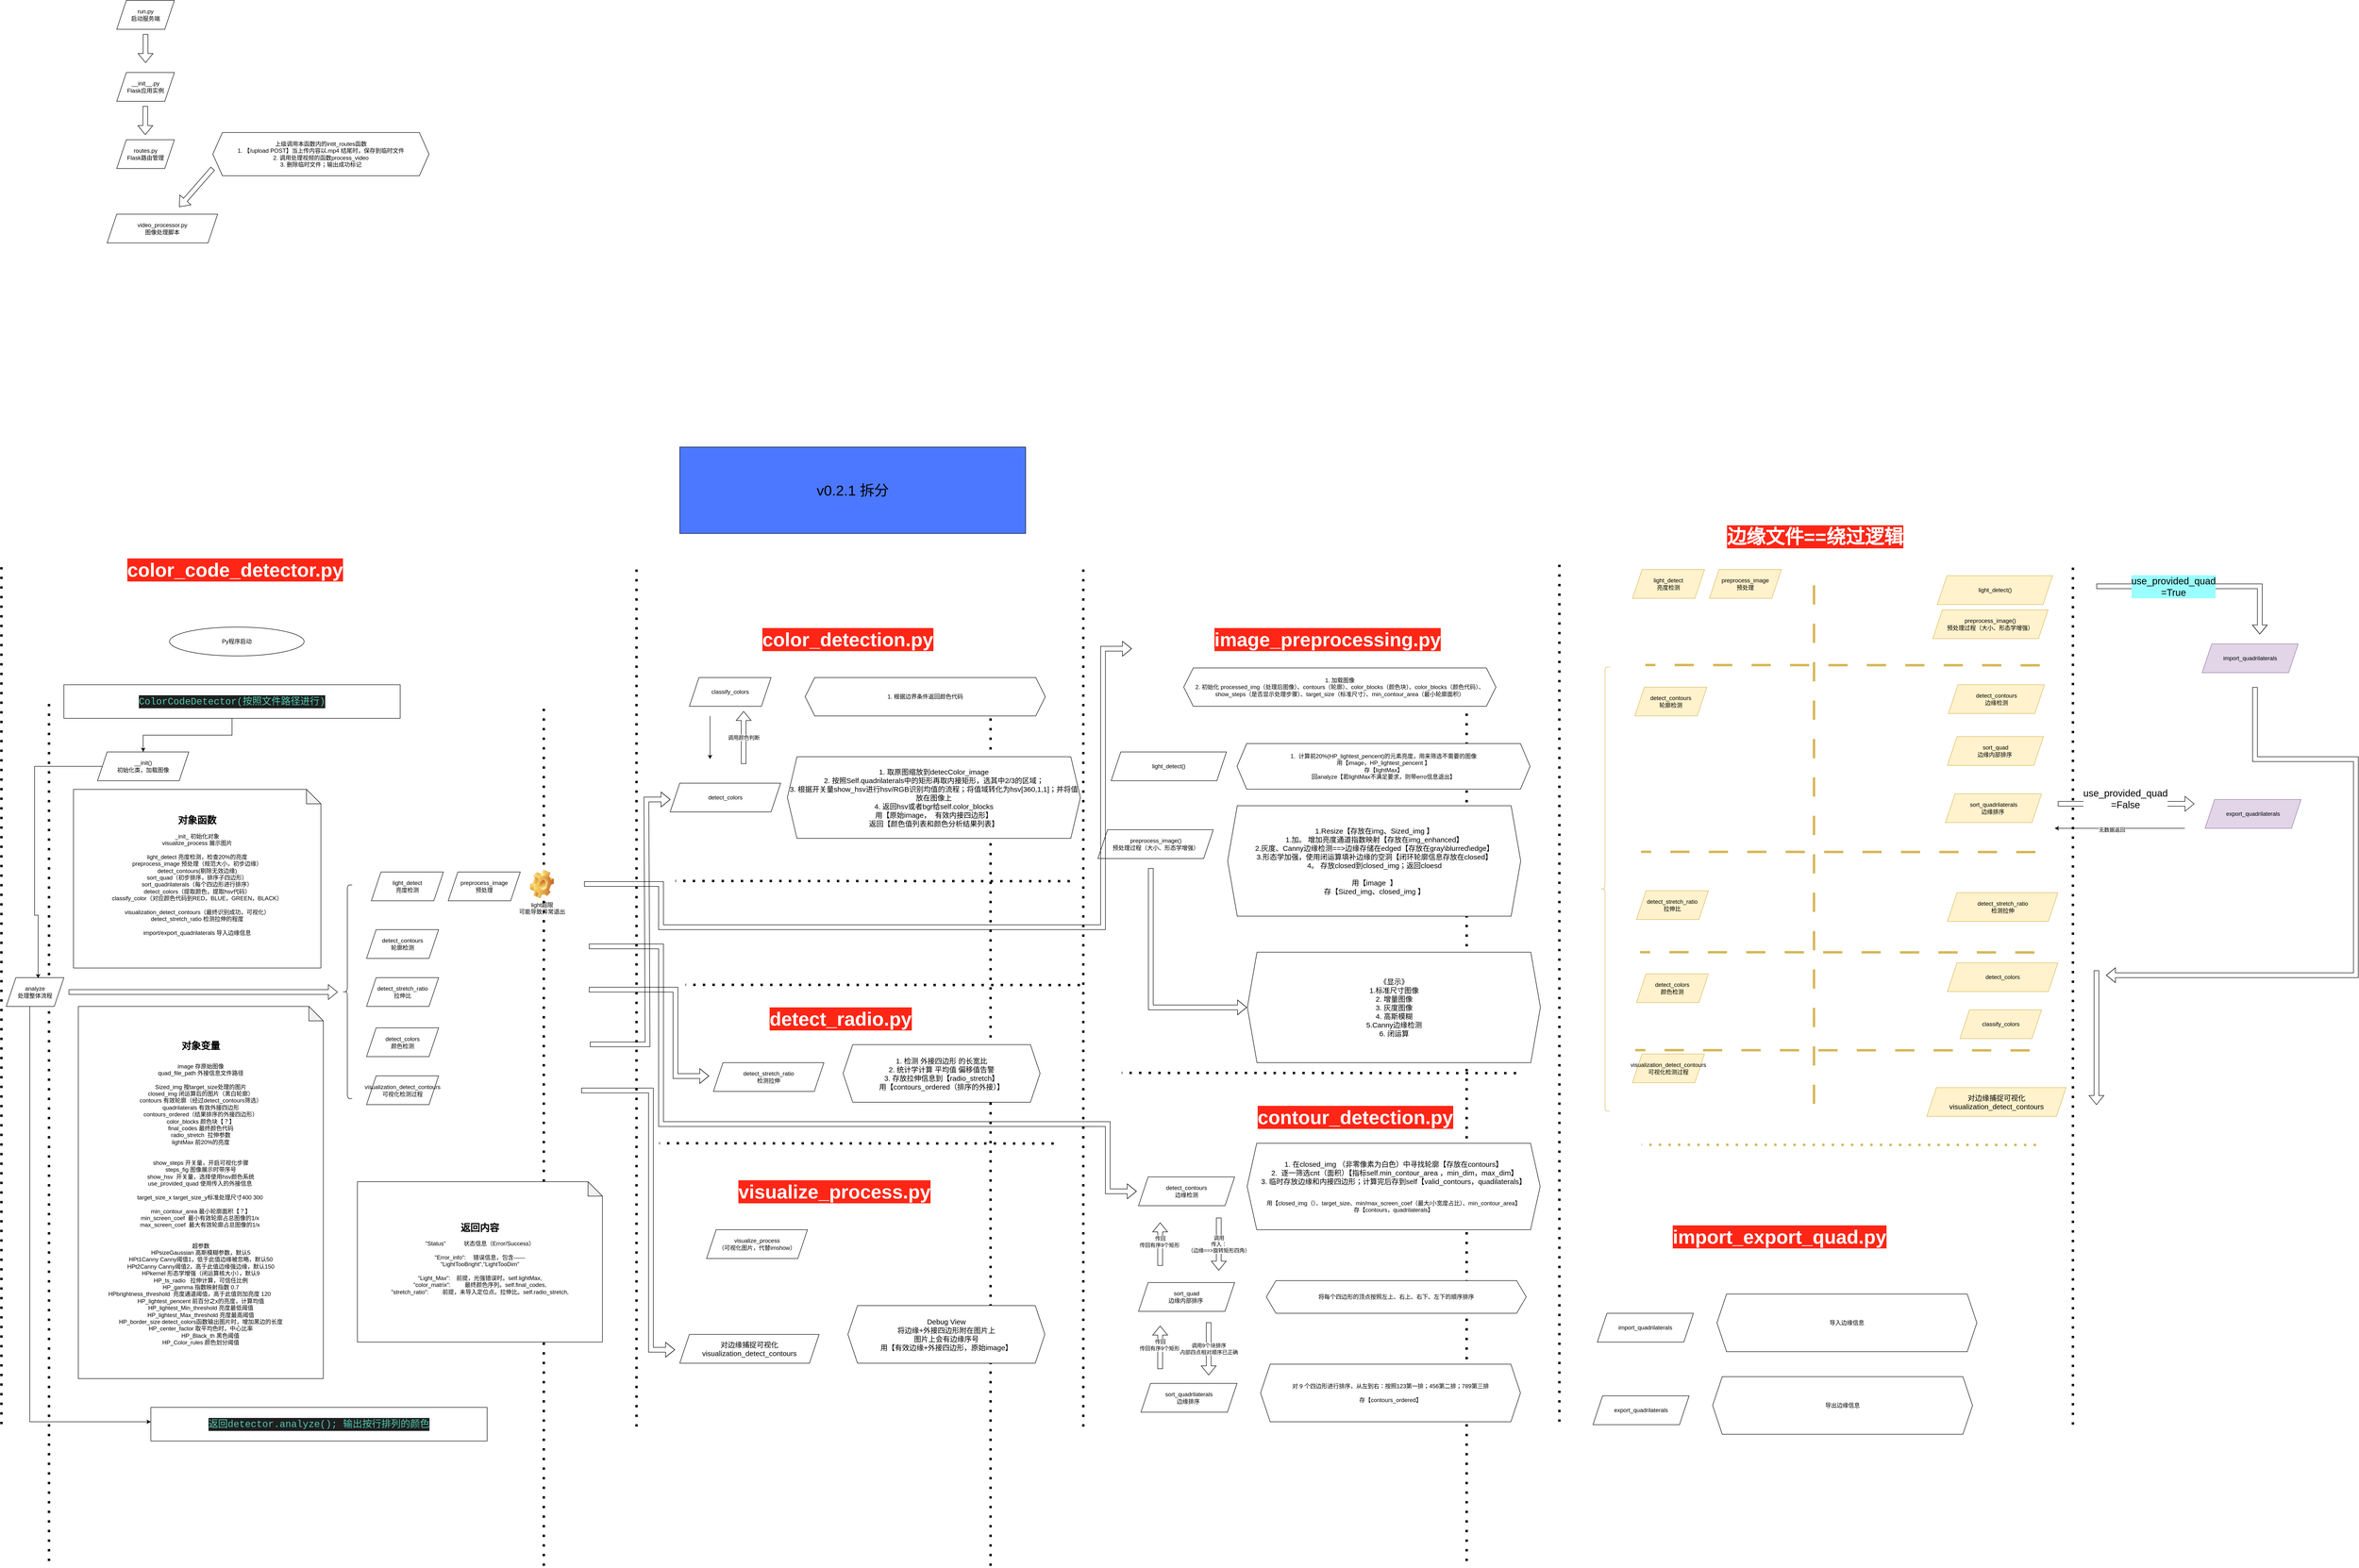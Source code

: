 <mxfile>
    <diagram name="第 1 页" id="X3MkfHMA-2dLpV_lL1O-">
        <mxGraphModel dx="3790" dy="-2124" grid="1" gridSize="10" guides="1" tooltips="1" connect="1" arrows="1" fold="1" page="1" pageScale="1" pageWidth="827" pageHeight="1169" math="0" shadow="0">
            <root>
                <mxCell id="0"/>
                <mxCell id="1" parent="0"/>
                <mxCell id="f8WVNdUQAB-hJ82FvFIV-5" value="" style="shape=flexArrow;endArrow=classic;html=1;rounded=0;" parent="1" edge="1">
                    <mxGeometry width="50" height="50" relative="1" as="geometry">
                        <mxPoint x="3811" y="5160" as="sourcePoint"/>
                        <mxPoint x="4151" y="5260" as="targetPoint"/>
                        <Array as="points">
                            <mxPoint x="4151" y="5160"/>
                        </Array>
                    </mxGeometry>
                </mxCell>
                <mxCell id="hUSwLMPRUPdpGCP_pKRJ-6" value="" style="endArrow=none;dashed=1;html=1;dashPattern=1 3;strokeWidth=5;rounded=0;" parent="1" edge="1">
                    <mxGeometry width="50" height="50" relative="1" as="geometry">
                        <mxPoint x="-451" y="7190" as="sourcePoint"/>
                        <mxPoint x="-451" y="5390" as="targetPoint"/>
                    </mxGeometry>
                </mxCell>
                <mxCell id="hUSwLMPRUPdpGCP_pKRJ-9" value="" style="endArrow=none;dashed=1;html=1;dashPattern=1 3;strokeWidth=5;rounded=0;" parent="1" edge="1">
                    <mxGeometry width="50" height="50" relative="1" as="geometry">
                        <mxPoint x="579" y="7200" as="sourcePoint"/>
                        <mxPoint x="579" y="5400" as="targetPoint"/>
                    </mxGeometry>
                </mxCell>
                <mxCell id="hUSwLMPRUPdpGCP_pKRJ-24" value="" style="endArrow=none;dashed=1;html=1;dashPattern=1 3;strokeWidth=5;rounded=0;" parent="1" edge="1">
                    <mxGeometry width="50" height="50" relative="1" as="geometry">
                        <mxPoint x="1509" y="7200" as="sourcePoint"/>
                        <mxPoint x="1509" y="5400" as="targetPoint"/>
                    </mxGeometry>
                </mxCell>
                <mxCell id="FdSZf-hbffDv3tIL9ANt-6" value="" style="endArrow=none;dashed=1;html=1;dashPattern=1 3;strokeWidth=5;rounded=0;" parent="1" edge="1">
                    <mxGeometry width="50" height="50" relative="1" as="geometry">
                        <mxPoint x="2500" y="7190" as="sourcePoint"/>
                        <mxPoint x="2500" y="5390" as="targetPoint"/>
                    </mxGeometry>
                </mxCell>
                <mxCell id="7vLvrybka1iJJGD-MOHu-13" value="Py程序启动" style="ellipse;whiteSpace=wrap;html=1;" parent="1" vertex="1">
                    <mxGeometry x="-200" y="5245" width="280" height="60" as="geometry"/>
                </mxCell>
                <mxCell id="7vLvrybka1iJJGD-MOHu-14" style="edgeStyle=orthogonalEdgeStyle;rounded=0;orthogonalLoop=1;jettySize=auto;html=1;" parent="1" source="7vLvrybka1iJJGD-MOHu-15" target="7vLvrybka1iJJGD-MOHu-17" edge="1">
                    <mxGeometry relative="1" as="geometry"/>
                </mxCell>
                <mxCell id="7vLvrybka1iJJGD-MOHu-15" value="&lt;div&gt;&lt;div style=&quot;color: rgb(204, 204, 204); background-color: rgb(31, 31, 31); font-family: Consolas, &amp;quot;Courier New&amp;quot;, monospace; font-size: 20px; line-height: 27px; white-space: pre;&quot;&gt;&lt;span style=&quot;color: #4ec9b0;&quot;&gt;ColorCodeDetector(按照文件路径进行)&lt;/span&gt;&lt;/div&gt;&lt;/div&gt;" style="rounded=0;whiteSpace=wrap;html=1;" parent="1" vertex="1">
                    <mxGeometry x="-420" y="5365" width="700" height="70" as="geometry"/>
                </mxCell>
                <mxCell id="7vLvrybka1iJJGD-MOHu-16" value="&lt;div&gt;&lt;div style=&quot;color: rgb(204, 204, 204); background-color: rgb(31, 31, 31); font-family: Consolas, &amp;quot;Courier New&amp;quot;, monospace; font-size: 20px; line-height: 27px; white-space: pre;&quot;&gt;&lt;span style=&quot;color: #4ec9b0;&quot;&gt;返回detector.analyze(); 输出按行排列的颜色&lt;/span&gt;&lt;/div&gt;&lt;/div&gt;" style="rounded=0;whiteSpace=wrap;html=1;" parent="1" vertex="1">
                    <mxGeometry x="-239" y="6870" width="700" height="70" as="geometry"/>
                </mxCell>
                <mxCell id="7vLvrybka1iJJGD-MOHu-17" value="__init()&lt;div&gt;初始化类，加载图像&lt;/div&gt;" style="shape=parallelogram;perimeter=parallelogramPerimeter;whiteSpace=wrap;html=1;fixedSize=1;" parent="1" vertex="1">
                    <mxGeometry x="-350" y="5505" width="190" height="60" as="geometry"/>
                </mxCell>
                <mxCell id="7vLvrybka1iJJGD-MOHu-18" value="preprocess_image()&lt;div&gt;预处理过程（大小、形态学增强）&lt;/div&gt;" style="shape=parallelogram;perimeter=parallelogramPerimeter;whiteSpace=wrap;html=1;fixedSize=1;" parent="1" vertex="1">
                    <mxGeometry x="1732.5" y="5667" width="240" height="60" as="geometry"/>
                </mxCell>
                <mxCell id="7vLvrybka1iJJGD-MOHu-19" value="1. 加载图像&lt;div&gt;2. 初始化 processed_img（处理后图像）、contours（轮廓）、color_blocks（颜色块）、color_blocks（颜色代码）、show_steps&lt;span style=&quot;background-color: initial;&quot;&gt;（是否显示处理步骤）、target_size（标准尺寸）、min_contour_area（最小轮廓面积）&lt;/span&gt;&lt;/div&gt;" style="shape=hexagon;perimeter=hexagonPerimeter2;whiteSpace=wrap;html=1;fixedSize=1;" parent="1" vertex="1">
                    <mxGeometry x="1911.0" y="5330" width="650" height="80" as="geometry"/>
                </mxCell>
                <mxCell id="7vLvrybka1iJJGD-MOHu-20" style="edgeStyle=orthogonalEdgeStyle;rounded=0;orthogonalLoop=1;jettySize=auto;html=1;" parent="1" source="7vLvrybka1iJJGD-MOHu-21" target="7vLvrybka1iJJGD-MOHu-16" edge="1">
                    <mxGeometry relative="1" as="geometry">
                        <Array as="points">
                            <mxPoint x="-491" y="6900"/>
                        </Array>
                    </mxGeometry>
                </mxCell>
                <mxCell id="7vLvrybka1iJJGD-MOHu-21" value="analy&lt;span style=&quot;background-color: initial;&quot;&gt;ze&lt;/span&gt;&lt;div&gt;处理整体流程&lt;/div&gt;" style="shape=parallelogram;perimeter=parallelogramPerimeter;whiteSpace=wrap;html=1;fixedSize=1;" parent="1" vertex="1">
                    <mxGeometry x="-540" y="5975" width="120" height="60" as="geometry"/>
                </mxCell>
                <mxCell id="7vLvrybka1iJJGD-MOHu-22" style="edgeStyle=orthogonalEdgeStyle;rounded=0;orthogonalLoop=1;jettySize=auto;html=1;entryX=0.553;entryY=0.023;entryDx=0;entryDy=0;entryPerimeter=0;" parent="1" source="7vLvrybka1iJJGD-MOHu-17" target="7vLvrybka1iJJGD-MOHu-21" edge="1">
                    <mxGeometry relative="1" as="geometry">
                        <Array as="points">
                            <mxPoint x="-481" y="5535"/>
                            <mxPoint x="-481" y="5845"/>
                            <mxPoint x="-474" y="5845"/>
                        </Array>
                    </mxGeometry>
                </mxCell>
                <mxCell id="7vLvrybka1iJJGD-MOHu-23" value="&lt;font style=&quot;font-size: 15px;&quot;&gt;1.Resize【存放在img、Sized_img 】&lt;/font&gt;&lt;div&gt;&lt;font style=&quot;font-size: 15px;&quot;&gt;1.加。 增加亮度通道指数映射【存放在&lt;span style=&quot;background-color: transparent;&quot;&gt;img_enhanced&lt;/span&gt;&lt;span style=&quot;background-color: transparent; color: light-dark(rgb(0, 0, 0), rgb(255, 255, 255));&quot;&gt;】&lt;/span&gt;&lt;/font&gt;&lt;/div&gt;&lt;div&gt;&lt;div style=&quot;&quot;&gt;&lt;font style=&quot;font-size: 15px;&quot;&gt;2.灰度、Canny边缘检测==&amp;gt;边缘存储在edged【存放在gray\blurred\edge】&lt;/font&gt;&lt;/div&gt;&lt;div style=&quot;&quot;&gt;&lt;font style=&quot;font-size: 15px;&quot;&gt;3.形态学加强，使用闭运算填补边缘的空洞【闭环轮廓信息存放在closed】&lt;/font&gt;&lt;/div&gt;&lt;div style=&quot;&quot;&gt;&lt;font style=&quot;font-size: 15px;&quot;&gt;4。 存放closed到closed_img；返回cloesd&lt;/font&gt;&lt;/div&gt;&lt;/div&gt;&lt;div style=&quot;&quot;&gt;&lt;font style=&quot;font-size: 15px;&quot;&gt;&lt;br&gt;&lt;/font&gt;&lt;/div&gt;&lt;div style=&quot;&quot;&gt;&lt;div style=&quot;&quot;&gt;&lt;font style=&quot;font-size: 15px;&quot;&gt;用【image&amp;nbsp; 】&lt;/font&gt;&lt;/div&gt;&lt;div style=&quot;&quot;&gt;&lt;font style=&quot;font-size: 15px;&quot;&gt;存【&lt;/font&gt;&lt;span style=&quot;font-size: 15px; background-color: transparent; color: light-dark(rgb(0, 0, 0), rgb(255, 255, 255));&quot;&gt;Sized_img、closed_img&lt;/span&gt;&lt;span style=&quot;font-size: 15px; background-color: transparent; color: light-dark(rgb(0, 0, 0), rgb(255, 255, 255));&quot;&gt;&amp;nbsp;】&lt;/span&gt;&lt;/div&gt;&lt;/div&gt;" style="shape=hexagon;perimeter=hexagonPerimeter2;whiteSpace=wrap;html=1;fixedSize=1;" parent="1" vertex="1">
                    <mxGeometry x="2002.5" y="5617" width="610" height="230" as="geometry"/>
                </mxCell>
                <mxCell id="7vLvrybka1iJJGD-MOHu-24" value="&lt;span style=&quot;font-size: 15px;&quot;&gt;1. 在closed_img （非零像素为白色）中寻找轮廓【存放在contours】&lt;/span&gt;&lt;div&gt;&lt;span style=&quot;font-size: 15px;&quot;&gt;&amp;nbsp;2.&amp;nbsp; 逐一筛选cnt（面积）【指标self.min_contour_area ，min_dim，max_dim】&lt;/span&gt;&lt;/div&gt;&lt;div&gt;&lt;span style=&quot;font-size: 15px;&quot;&gt;3. 临时存放边缘和内接四边形；计算完后存到self【valid_contours，quadilaterals】&lt;/span&gt;&lt;/div&gt;&lt;div&gt;&lt;br&gt;&lt;/div&gt;&lt;div&gt;&lt;br&gt;&lt;/div&gt;&lt;div&gt;用【closed_img（）、target_size、min/max_screen_coef（最大/小宽度占比）、min_contour_area】&lt;/div&gt;&lt;div&gt;存【contours，quadrilaterals】&lt;/div&gt;" style="shape=hexagon;perimeter=hexagonPerimeter2;whiteSpace=wrap;html=1;fixedSize=1;" parent="1" vertex="1">
                    <mxGeometry x="2043" y="6320" width="610" height="180" as="geometry"/>
                </mxCell>
                <mxCell id="7vLvrybka1iJJGD-MOHu-25" value="visualize_process&lt;div&gt;（可视化图片，代替imshow&lt;span style=&quot;background-color: transparent; color: light-dark(rgb(0, 0, 0), rgb(255, 255, 255));&quot;&gt;）&lt;/span&gt;&lt;/div&gt;" style="shape=parallelogram;perimeter=parallelogramPerimeter;whiteSpace=wrap;html=1;fixedSize=1;" parent="1" vertex="1">
                    <mxGeometry x="917.77" y="6500" width="210" height="60" as="geometry"/>
                </mxCell>
                <mxCell id="7vLvrybka1iJJGD-MOHu-26" value="detect_contours&lt;div&gt;边缘检测&lt;/div&gt;" style="shape=parallelogram;perimeter=parallelogramPerimeter;whiteSpace=wrap;html=1;fixedSize=1;" parent="1" vertex="1">
                    <mxGeometry x="1817" y="6390" width="200" height="60" as="geometry"/>
                </mxCell>
                <mxCell id="7vLvrybka1iJJGD-MOHu-27" value="&lt;div&gt;sort_quadrilaterals&lt;/div&gt;&lt;div&gt;&lt;span style=&quot;background-color: transparent; color: light-dark(rgb(0, 0, 0), rgb(255, 255, 255));&quot;&gt;边缘排序&amp;nbsp;&lt;/span&gt;&lt;/div&gt;" style="shape=parallelogram;perimeter=parallelogramPerimeter;whiteSpace=wrap;html=1;fixedSize=1;" parent="1" vertex="1">
                    <mxGeometry x="1822" y="6820" width="200" height="60" as="geometry"/>
                </mxCell>
                <mxCell id="7vLvrybka1iJJGD-MOHu-28" value="&lt;div&gt;detect_stretch_ratio&lt;/div&gt;&lt;div&gt;检测拉伸&lt;/div&gt;" style="shape=parallelogram;perimeter=parallelogramPerimeter;whiteSpace=wrap;html=1;fixedSize=1;" parent="1" vertex="1">
                    <mxGeometry x="932" y="6152" width="230" height="60" as="geometry"/>
                </mxCell>
                <mxCell id="7vLvrybka1iJJGD-MOHu-30" value="&lt;div&gt;&lt;font style=&quot;font-size: 20px;&quot;&gt;&lt;b&gt;对象变量&lt;/b&gt;&lt;/font&gt;&lt;/div&gt;&lt;div&gt;&lt;font style=&quot;font-size: 20px;&quot;&gt;&lt;b&gt;&lt;br&gt;&lt;/b&gt;&lt;/font&gt;&lt;/div&gt;image 存原始图像&lt;div&gt;quad_file_path 外接信息文件路径&lt;br&gt;&lt;div&gt;&lt;br&gt;&lt;/div&gt;&lt;div&gt;Sized_img 按target_size处理的&lt;span style=&quot;background-color: transparent; color: light-dark(rgb(0, 0, 0), rgb(255, 255, 255));&quot;&gt;图片&lt;/span&gt;&lt;/div&gt;&lt;div&gt;closed_img 闭运算后的图片（黑白轮廓）&lt;/div&gt;&lt;div&gt;contours 有效轮廓（经过detect_contours筛选）&lt;/div&gt;&lt;div&gt;quadrilaterals 有效外接四边形&lt;/div&gt;&lt;div&gt;contours_ordered（结果排序的外接四边形）&lt;/div&gt;&lt;div&gt;color_blocks 颜色块【？】&lt;/div&gt;&lt;div&gt;final_codes 最终颜色代码&lt;/div&gt;&lt;div&gt;&lt;div&gt;radio_stretch&amp;nbsp; 拉伸参数&lt;/div&gt;&lt;/div&gt;&lt;div&gt;lightMax 前20%的亮度&lt;/div&gt;&lt;div&gt;&lt;br&gt;&lt;/div&gt;&lt;div&gt;&lt;br&gt;&lt;/div&gt;&lt;div&gt;show_steps 开关量，开启可视化步骤&lt;/div&gt;&lt;div&gt;steps_fig 图像展示时带序号&lt;/div&gt;&lt;div&gt;show_hsv&amp;nbsp; 开关量，选择使用hsv颜色系统&lt;/div&gt;&lt;div&gt;use_provided_quad&amp;nbsp;使用传入的外接信息&amp;nbsp;&lt;/div&gt;&lt;div&gt;&lt;br&gt;&lt;/div&gt;&lt;div&gt;target_size_x&amp;nbsp;&lt;span style=&quot;background-color: transparent; color: light-dark(rgb(0, 0, 0), rgb(255, 255, 255));&quot;&gt;target_size_y&lt;/span&gt;&lt;span style=&quot;background-color: transparent; color: light-dark(rgb(0, 0, 0), rgb(255, 255, 255));&quot;&gt;标准处理尺寸400 300&amp;nbsp;&lt;/span&gt;&lt;/div&gt;&lt;div&gt;&lt;br&gt;&lt;/div&gt;&lt;div&gt;min_contour_area 最小轮廓面积【？】&lt;/div&gt;&lt;div&gt;&lt;div&gt;min_screen_coef&amp;nbsp; 最小有效轮廓占总图像的1/x&amp;nbsp;&lt;/div&gt;&lt;/div&gt;&lt;div&gt;max_screen_coef&amp;nbsp; 最大有效轮廓占总图像的1/x&amp;nbsp;&lt;/div&gt;&lt;div&gt;&lt;br&gt;&lt;/div&gt;&lt;div&gt;&lt;br&gt;&lt;/div&gt;&lt;div&gt;超参数&lt;/div&gt;&lt;div&gt;HPsizeGaussian 高斯模糊参数，默认5&lt;/div&gt;&lt;div&gt;HPt1Canny Canny阈值1，低于此值边缘被忽略，默认50&lt;/div&gt;&lt;div&gt;HPt2Canny&amp;nbsp;&lt;span style=&quot;background-color: transparent; color: light-dark(rgb(0, 0, 0), rgb(255, 255, 255));&quot;&gt;Canny阈值2，高于此值边缘强边缘，默认150&lt;/span&gt;&lt;/div&gt;&lt;div&gt;&lt;span style=&quot;background-color: transparent; color: light-dark(rgb(0, 0, 0), rgb(255, 255, 255));&quot;&gt;HPkernel 形态学增强（闭运算核大小），默认9&lt;/span&gt;&lt;/div&gt;&lt;div&gt;&lt;span style=&quot;background-color: transparent;&quot;&gt;&lt;div style=&quot;&quot;&gt;HP_ts_radio&amp;nbsp; &amp;nbsp;拉伸计算，可信任比例&lt;/div&gt;&lt;div style=&quot;&quot;&gt;HP_gamma 指数映射指数 0.7&lt;/div&gt;&lt;div style=&quot;&quot;&gt;&lt;div&gt;HPbrightness_threshold&amp;nbsp; 亮度通道阈值，高于此值则加亮度 120&amp;nbsp; &amp;nbsp; &amp;nbsp; &amp;nbsp; &amp;nbsp; &amp;nbsp; &amp;nbsp;&amp;nbsp;&lt;/div&gt;&lt;div&gt;HP_lightest_pencent 前百分之x的亮度，计算均值&lt;/div&gt;&lt;div&gt;HP_lightest_Min_threshold 亮度最低阈值&lt;/div&gt;&lt;div&gt;HP_lightest_Max_threshold 亮度最高阈值&lt;/div&gt;&lt;div&gt;HP_border_size detect_colors函数输出图片时，增加黑边的长度&lt;/div&gt;&lt;div&gt;HP_center_factor 取平均色时，中心比率&lt;/div&gt;&lt;/div&gt;&lt;/span&gt;&lt;/div&gt;&lt;/div&gt;&lt;blockquote style=&quot;margin: 0 0 0 40px; border: none; padding: 0px;&quot;&gt;&lt;div&gt;&lt;div&gt;&lt;span style=&quot;background-color: transparent;&quot;&gt;&lt;div style=&quot;&quot;&gt;&lt;div&gt;HP_Black_th 黑色阈值&lt;/div&gt;&lt;/div&gt;&lt;/span&gt;&lt;/div&gt;&lt;/div&gt;&lt;/blockquote&gt;&lt;div&gt;&lt;span style=&quot;background-color: transparent;&quot;&gt;&lt;div style=&quot;&quot;&gt;&lt;div&gt;HP_Color_rules 颜色划分阈值&lt;/div&gt;&lt;/div&gt;&lt;/span&gt;&lt;/div&gt;" style="shape=note;whiteSpace=wrap;html=1;backgroundOutline=1;darkOpacity=0.05;" parent="1" vertex="1">
                    <mxGeometry x="-390" y="6035" width="510" height="775" as="geometry"/>
                </mxCell>
                <mxCell id="7vLvrybka1iJJGD-MOHu-31" value="&lt;div&gt;&lt;font style=&quot;font-size: 20px;&quot;&gt;&lt;b&gt;对象函数&lt;/b&gt;&lt;/font&gt;&lt;/div&gt;&lt;div&gt;&lt;br&gt;&lt;/div&gt;&lt;div&gt;_init_ 初始化对象&lt;/div&gt;&lt;div&gt;visualize_process 展示图片&lt;/div&gt;&lt;div&gt;&lt;br&gt;&lt;/div&gt;&lt;div&gt;light_detect 亮度检测，检查20%的亮度&lt;/div&gt;&lt;div&gt;preprocess_image 预处理（规范大小，初步边缘）&lt;/div&gt;&lt;div&gt;detect_contours(剔除无效边缘)&lt;/div&gt;&lt;div&gt;sort_quad（初步排序，排序子四边形）&lt;/div&gt;&lt;div&gt;sort_quadrilaterals（每个四边形进行排序）&lt;/div&gt;&lt;div&gt;detect_colors（提取颜色，提取hsv代码）&lt;/div&gt;&lt;div&gt;classify_color（对应颜色代码到RED，BLUE，GREEN，BLACK）&lt;/div&gt;&lt;div&gt;&lt;br&gt;&lt;/div&gt;&lt;div&gt;visualization_detect_contours（最终识别成功，可视化）&lt;/div&gt;&lt;div&gt;&lt;div&gt;detect_stretch_ratio 检测拉伸的程度&lt;/div&gt;&lt;/div&gt;&lt;div&gt;&lt;br&gt;&lt;/div&gt;&lt;div&gt;import/export_quadrilaterals 导入边缘信息&lt;/div&gt;&lt;div&gt;&lt;br&gt;&lt;/div&gt;" style="shape=note;whiteSpace=wrap;html=1;backgroundOutline=1;darkOpacity=0.05;" parent="1" vertex="1">
                    <mxGeometry x="-400" y="5583" width="515" height="372" as="geometry"/>
                </mxCell>
                <mxCell id="7vLvrybka1iJJGD-MOHu-32" value="&lt;font&gt;v0.2.1 拆分&lt;/font&gt;" style="text;html=1;align=center;verticalAlign=middle;whiteSpace=wrap;rounded=0;strokeColor=default;fillColor=#4C78FF;fontSize=30;" parent="1" vertex="1">
                    <mxGeometry x="862" y="4870" width="720" height="180" as="geometry"/>
                </mxCell>
                <mxCell id="7vLvrybka1iJJGD-MOHu-33" value="" style="endArrow=none;dashed=1;html=1;dashPattern=1 3;strokeWidth=5;rounded=0;" parent="1" edge="1">
                    <mxGeometry width="50" height="50" relative="1" as="geometry">
                        <mxPoint x="-550" y="6905" as="sourcePoint"/>
                        <mxPoint x="-550" y="5105" as="targetPoint"/>
                    </mxGeometry>
                </mxCell>
                <mxCell id="7vLvrybka1iJJGD-MOHu-34" value="" style="endArrow=none;dashed=1;html=1;dashPattern=1 3;strokeWidth=5;rounded=0;" parent="1" edge="1">
                    <mxGeometry width="50" height="50" relative="1" as="geometry">
                        <mxPoint x="772" y="6910" as="sourcePoint"/>
                        <mxPoint x="772" y="5110" as="targetPoint"/>
                    </mxGeometry>
                </mxCell>
                <UserObject label="color_code_detector.py" id="7vLvrybka1iJJGD-MOHu-35">
                    <mxCell style="text;whiteSpace=wrap;fontSize=40;labelBackgroundColor=#FF2616;fontStyle=1;fontColor=#FFFFFF;" parent="1" vertex="1">
                        <mxGeometry x="-290" y="5095" width="440" height="40" as="geometry"/>
                    </mxCell>
                </UserObject>
                <mxCell id="7vLvrybka1iJJGD-MOHu-37" value="" style="shape=curlyBracket;whiteSpace=wrap;html=1;rounded=1;labelPosition=left;verticalLabelPosition=middle;align=right;verticalAlign=middle;" parent="1" vertex="1">
                    <mxGeometry x="160" y="5782" width="20" height="445" as="geometry"/>
                </mxCell>
                <mxCell id="7vLvrybka1iJJGD-MOHu-38" value="preprocess_image&lt;div&gt;预处理&lt;/div&gt;" style="shape=parallelogram;perimeter=parallelogramPerimeter;whiteSpace=wrap;html=1;fixedSize=1;" parent="1" vertex="1">
                    <mxGeometry x="380" y="5755" width="150" height="60" as="geometry"/>
                </mxCell>
                <mxCell id="7vLvrybka1iJJGD-MOHu-39" value="" style="shape=flexArrow;endArrow=classic;html=1;rounded=0;" parent="1" edge="1">
                    <mxGeometry width="50" height="50" relative="1" as="geometry">
                        <mxPoint x="-410" y="6005" as="sourcePoint"/>
                        <mxPoint x="150" y="6005" as="targetPoint"/>
                    </mxGeometry>
                </mxCell>
                <mxCell id="7vLvrybka1iJJGD-MOHu-40" value="detect_contours&lt;div&gt;轮廓检测&lt;/div&gt;" style="shape=parallelogram;perimeter=parallelogramPerimeter;whiteSpace=wrap;html=1;fixedSize=1;" parent="1" vertex="1">
                    <mxGeometry x="210" y="5875" width="150" height="60" as="geometry"/>
                </mxCell>
                <mxCell id="7vLvrybka1iJJGD-MOHu-41" value="detect_stretch_ratio&lt;br&gt;&lt;div&gt;拉伸比&lt;/div&gt;" style="shape=parallelogram;perimeter=parallelogramPerimeter;whiteSpace=wrap;html=1;fixedSize=1;" parent="1" vertex="1">
                    <mxGeometry x="210" y="5975" width="150" height="60" as="geometry"/>
                </mxCell>
                <mxCell id="7vLvrybka1iJJGD-MOHu-42" value="detect_colors&lt;div&gt;颜色检测&lt;/div&gt;" style="shape=parallelogram;perimeter=parallelogramPerimeter;whiteSpace=wrap;html=1;fixedSize=1;" parent="1" vertex="1">
                    <mxGeometry x="210" y="6079.5" width="150" height="60" as="geometry"/>
                </mxCell>
                <mxCell id="7vLvrybka1iJJGD-MOHu-43" value="visualization_detect_contours&lt;div&gt;可视化检测过程&lt;/div&gt;" style="shape=parallelogram;perimeter=parallelogramPerimeter;whiteSpace=wrap;html=1;fixedSize=1;" parent="1" vertex="1">
                    <mxGeometry x="210" y="6179.5" width="150" height="60" as="geometry"/>
                </mxCell>
                <UserObject label="visualize_process.py" id="7vLvrybka1iJJGD-MOHu-44">
                    <mxCell style="text;whiteSpace=wrap;fontSize=40;labelBackgroundColor=#FF2616;fontStyle=1;fontColor=#FFFFFF;" parent="1" vertex="1">
                        <mxGeometry x="982" y="6390" width="440" height="40" as="geometry"/>
                    </mxCell>
                </UserObject>
                <mxCell id="7vLvrybka1iJJGD-MOHu-45" value="&lt;div&gt;&lt;div&gt;&lt;span style=&quot;font-size: 15px;&quot;&gt;Debug View&lt;/span&gt;&lt;/div&gt;&lt;div&gt;&lt;span style=&quot;font-size: 15px;&quot;&gt;将边缘+外接四边形附在图片上&lt;/span&gt;&lt;span style=&quot;background-color: transparent; color: light-dark(rgb(0, 0, 0), rgb(255, 255, 255));&quot;&gt;&lt;/span&gt;&lt;/div&gt;&lt;/div&gt;&lt;div&gt;&lt;span style=&quot;font-size: 15px;&quot;&gt;图片上会有边缘序号&lt;/span&gt;&lt;/div&gt;&lt;div&gt;&lt;span style=&quot;font-size: 15px;&quot;&gt;用【有效边缘+外接四边形，原始image】&lt;/span&gt;&lt;/div&gt;" style="shape=hexagon;perimeter=hexagonPerimeter2;whiteSpace=wrap;html=1;fixedSize=1;" parent="1" vertex="1">
                    <mxGeometry x="1212" y="6658" width="410" height="120" as="geometry"/>
                </mxCell>
                <mxCell id="7vLvrybka1iJJGD-MOHu-46" value="&lt;span style=&quot;font-size: 15px;&quot;&gt;对边缘捕捉可视化&lt;/span&gt;&lt;div&gt;&lt;span style=&quot;background-color: transparent; font-size: 15px;&quot;&gt;visualization_detect_contours&lt;/span&gt;&lt;/div&gt;" style="shape=parallelogram;perimeter=parallelogramPerimeter;whiteSpace=wrap;html=1;fixedSize=1;" parent="1" vertex="1">
                    <mxGeometry x="862" y="6718" width="290" height="60" as="geometry"/>
                </mxCell>
                <mxCell id="7vLvrybka1iJJGD-MOHu-47" value="" style="endArrow=none;dashed=1;html=1;dashPattern=1 3;strokeWidth=5;rounded=0;" parent="1" edge="1">
                    <mxGeometry width="50" height="50" relative="1" as="geometry">
                        <mxPoint x="1702" y="6910" as="sourcePoint"/>
                        <mxPoint x="1702" y="5110" as="targetPoint"/>
                    </mxGeometry>
                </mxCell>
                <mxCell id="7vLvrybka1iJJGD-MOHu-48" value="" style="endArrow=none;dashed=1;html=1;dashPattern=1 3;strokeWidth=5;rounded=0;" parent="1" edge="1">
                    <mxGeometry width="50" height="50" relative="1" as="geometry">
                        <mxPoint x="1640.5" y="6320.5" as="sourcePoint"/>
                        <mxPoint x="819.5" y="6320" as="targetPoint"/>
                    </mxGeometry>
                </mxCell>
                <UserObject label="color_detection.py" id="7vLvrybka1iJJGD-MOHu-49">
                    <mxCell style="text;whiteSpace=wrap;fontSize=40;labelBackgroundColor=#FF2616;fontStyle=1;fontColor=#FFFFFF;" parent="1" vertex="1">
                        <mxGeometry x="1032" y="5240" width="440" height="40" as="geometry"/>
                    </mxCell>
                </UserObject>
                <mxCell id="7vLvrybka1iJJGD-MOHu-50" value="detect_colors" style="shape=parallelogram;perimeter=parallelogramPerimeter;whiteSpace=wrap;html=1;fixedSize=1;" parent="1" vertex="1">
                    <mxGeometry x="842" y="5570" width="230" height="60" as="geometry"/>
                </mxCell>
                <mxCell id="7vLvrybka1iJJGD-MOHu-51" value="&lt;span style=&quot;font-size: 15px;&quot;&gt;1. 取原图缩放到detecColor_image&lt;/span&gt;&lt;div&gt;&lt;span style=&quot;font-size: 15px;&quot;&gt;2. 按照Self.quadrilaterals中的矩形再取内接矩形，选其中2/3的区域；&lt;/span&gt;&lt;/div&gt;&lt;div&gt;&lt;span style=&quot;font-size: 15px;&quot;&gt;3. 根据开关量show_hsv进行hsv/RGB识别均值的流程；将值域转化为hsv[360,1,1]；并将值放在图像上&lt;/span&gt;&lt;/div&gt;&lt;div&gt;&lt;span style=&quot;font-size: 15px;&quot;&gt;4. 返回hsv或者bgr给self.color_blocks&lt;/span&gt;&lt;/div&gt;&lt;div&gt;&lt;span style=&quot;font-size: 15px;&quot;&gt;用【原始image&lt;/span&gt;&lt;font style=&quot;font-size: 15px;&quot;&gt;，&amp;nbsp; 有效内接四边形】&lt;/font&gt;&lt;/div&gt;&lt;div&gt;&lt;font style=&quot;font-size: 15px;&quot;&gt;返回【颜色值列表和颜色分析结果列表】&lt;/font&gt;&lt;/div&gt;" style="shape=hexagon;perimeter=hexagonPerimeter2;whiteSpace=wrap;html=1;fixedSize=1;" parent="1" vertex="1">
                    <mxGeometry x="1086" y="5515" width="610" height="170" as="geometry"/>
                </mxCell>
                <mxCell id="7vLvrybka1iJJGD-MOHu-52" value="classify_colors" style="shape=parallelogram;perimeter=parallelogramPerimeter;whiteSpace=wrap;html=1;fixedSize=1;" parent="1" vertex="1">
                    <mxGeometry x="882" y="5350" width="170" height="60" as="geometry"/>
                </mxCell>
                <mxCell id="7vLvrybka1iJJGD-MOHu-53" value="1. 根据边界条件返回颜色代码" style="shape=hexagon;perimeter=hexagonPerimeter2;whiteSpace=wrap;html=1;fixedSize=1;" parent="1" vertex="1">
                    <mxGeometry x="1123" y="5350" width="500" height="80" as="geometry"/>
                </mxCell>
                <mxCell id="7vLvrybka1iJJGD-MOHu-54" value="" style="endArrow=none;dashed=1;html=1;dashPattern=1 3;strokeWidth=5;rounded=0;" parent="1" edge="1">
                    <mxGeometry width="50" height="50" relative="1" as="geometry">
                        <mxPoint x="1674" y="5774.17" as="sourcePoint"/>
                        <mxPoint x="853" y="5773.67" as="targetPoint"/>
                    </mxGeometry>
                </mxCell>
                <mxCell id="7vLvrybka1iJJGD-MOHu-55" value="调用颜色判断" style="shape=flexArrow;endArrow=classic;html=1;rounded=0;" parent="1" edge="1">
                    <mxGeometry width="50" height="50" relative="1" as="geometry">
                        <mxPoint x="995" y="5530" as="sourcePoint"/>
                        <mxPoint x="995" y="5420" as="targetPoint"/>
                        <Array as="points"/>
                    </mxGeometry>
                </mxCell>
                <mxCell id="7vLvrybka1iJJGD-MOHu-56" value="" style="endArrow=classic;html=1;rounded=0;" parent="1" edge="1">
                    <mxGeometry width="50" height="50" relative="1" as="geometry">
                        <mxPoint x="925" y="5430" as="sourcePoint"/>
                        <mxPoint x="925" y="5520" as="targetPoint"/>
                    </mxGeometry>
                </mxCell>
                <UserObject label="detect_radio.py" id="7vLvrybka1iJJGD-MOHu-57">
                    <mxCell style="text;whiteSpace=wrap;fontSize=40;labelBackgroundColor=#FF2616;fontStyle=1;fontColor=#FFFFFF;" parent="1" vertex="1">
                        <mxGeometry x="1047" y="6030" width="440" height="40" as="geometry"/>
                    </mxCell>
                </UserObject>
                <mxCell id="7vLvrybka1iJJGD-MOHu-58" value="" style="endArrow=none;dashed=1;html=1;dashPattern=1 3;strokeWidth=5;rounded=0;" parent="1" edge="1">
                    <mxGeometry width="50" height="50" relative="1" as="geometry">
                        <mxPoint x="2693" y="6900" as="sourcePoint"/>
                        <mxPoint x="2693" y="5100" as="targetPoint"/>
                    </mxGeometry>
                </mxCell>
                <mxCell id="7vLvrybka1iJJGD-MOHu-59" value="" style="endArrow=none;dashed=1;html=1;dashPattern=1 3;strokeWidth=5;rounded=0;" parent="1" edge="1">
                    <mxGeometry width="50" height="50" relative="1" as="geometry">
                        <mxPoint x="1695" y="5990.5" as="sourcePoint"/>
                        <mxPoint x="874" y="5990" as="targetPoint"/>
                    </mxGeometry>
                </mxCell>
                <mxCell id="7vLvrybka1iJJGD-MOHu-60" value="" style="shape=flexArrow;endArrow=classic;html=1;rounded=0;" parent="1" edge="1">
                    <mxGeometry width="50" height="50" relative="1" as="geometry">
                        <mxPoint x="657" y="6210" as="sourcePoint"/>
                        <mxPoint x="852" y="6750" as="targetPoint"/>
                        <Array as="points">
                            <mxPoint x="802" y="6210"/>
                            <mxPoint x="802" y="6750"/>
                        </Array>
                    </mxGeometry>
                </mxCell>
                <mxCell id="7vLvrybka1iJJGD-MOHu-61" value="" style="shape=flexArrow;endArrow=classic;html=1;rounded=0;" parent="1" edge="1">
                    <mxGeometry width="50" height="50" relative="1" as="geometry">
                        <mxPoint x="675" y="6114" as="sourcePoint"/>
                        <mxPoint x="842.5" y="5604" as="targetPoint"/>
                        <Array as="points">
                            <mxPoint x="795" y="6114"/>
                            <mxPoint x="792.5" y="5604"/>
                        </Array>
                    </mxGeometry>
                </mxCell>
                <mxCell id="7vLvrybka1iJJGD-MOHu-62" value="&lt;div&gt;&lt;div&gt;&lt;span style=&quot;font-size: 15px;&quot;&gt;1. 检测 外接四边形 的长宽比&lt;/span&gt;&lt;/div&gt;&lt;/div&gt;&lt;div&gt;&lt;span style=&quot;font-size: 15px;&quot;&gt;2. 统计学计算 平均值 偏移值告警&lt;/span&gt;&lt;/div&gt;&lt;div&gt;&lt;span style=&quot;font-size: 15px;&quot;&gt;3. 存放拉伸信息到【radio_stretch】&lt;/span&gt;&lt;/div&gt;&lt;div&gt;&lt;span style=&quot;font-size: 15px;&quot;&gt;用【&lt;/span&gt;&lt;span style=&quot;background-color: transparent; font-size: 15px;&quot;&gt;contours_ordered（排序的外接）&lt;/span&gt;&lt;span style=&quot;font-size: 15px;&quot;&gt;】&lt;/span&gt;&lt;/div&gt;" style="shape=hexagon;perimeter=hexagonPerimeter2;whiteSpace=wrap;html=1;fixedSize=1;" parent="1" vertex="1">
                    <mxGeometry x="1202" y="6114.5" width="410" height="120" as="geometry"/>
                </mxCell>
                <mxCell id="7vLvrybka1iJJGD-MOHu-63" value="&lt;div&gt;sort_quad&lt;/div&gt;&lt;div&gt;&lt;span style=&quot;background-color: transparent; color: light-dark(rgb(0, 0, 0), rgb(255, 255, 255));&quot;&gt;边缘内部排序&amp;nbsp;&lt;/span&gt;&lt;/div&gt;" style="shape=parallelogram;perimeter=parallelogramPerimeter;whiteSpace=wrap;html=1;fixedSize=1;" parent="1" vertex="1">
                    <mxGeometry x="1817" y="6610" width="200" height="60" as="geometry"/>
                </mxCell>
                <mxCell id="7vLvrybka1iJJGD-MOHu-64" value="" style="shape=flexArrow;endArrow=classic;html=1;rounded=0;" parent="1" edge="1">
                    <mxGeometry width="50" height="50" relative="1" as="geometry">
                        <mxPoint x="673" y="5910" as="sourcePoint"/>
                        <mxPoint x="1813" y="6420" as="targetPoint"/>
                        <Array as="points">
                            <mxPoint x="823" y="5910"/>
                            <mxPoint x="823" y="6280"/>
                            <mxPoint x="1753" y="6280"/>
                            <mxPoint x="1753" y="6420"/>
                        </Array>
                    </mxGeometry>
                </mxCell>
                <UserObject label="contour_detection.py" id="7vLvrybka1iJJGD-MOHu-65">
                    <mxCell style="text;whiteSpace=wrap;fontSize=40;labelBackgroundColor=#FF2616;fontStyle=1;fontColor=#FFFFFF;" parent="1" vertex="1">
                        <mxGeometry x="2063" y="6234.5" width="440" height="40" as="geometry"/>
                    </mxCell>
                </UserObject>
                <mxCell id="7vLvrybka1iJJGD-MOHu-66" value="调用&lt;div&gt;传入：&lt;/div&gt;&lt;div&gt;（边缘==&amp;gt;旋转矩形四角）&lt;/div&gt;" style="shape=flexArrow;endArrow=classic;html=1;rounded=0;" parent="1" edge="1">
                    <mxGeometry x="0.004" width="50" height="50" relative="1" as="geometry">
                        <mxPoint x="1984" y="6475" as="sourcePoint"/>
                        <mxPoint x="1984" y="6585" as="targetPoint"/>
                        <Array as="points"/>
                        <mxPoint as="offset"/>
                    </mxGeometry>
                </mxCell>
                <mxCell id="7vLvrybka1iJJGD-MOHu-67" value="调用9个块排序&lt;div&gt;内部四点相对顺序已正确&lt;/div&gt;" style="shape=flexArrow;endArrow=classic;html=1;rounded=0;" parent="1" edge="1">
                    <mxGeometry width="50" height="50" relative="1" as="geometry">
                        <mxPoint x="1963" y="6693" as="sourcePoint"/>
                        <mxPoint x="1963" y="6803" as="targetPoint"/>
                        <Array as="points"/>
                    </mxGeometry>
                </mxCell>
                <mxCell id="7vLvrybka1iJJGD-MOHu-68" value="" style="shape=flexArrow;endArrow=classic;html=1;rounded=0;" parent="1" edge="1">
                    <mxGeometry width="50" height="50" relative="1" as="geometry">
                        <mxPoint x="1862" y="6575" as="sourcePoint"/>
                        <mxPoint x="1862" y="6485" as="targetPoint"/>
                    </mxGeometry>
                </mxCell>
                <mxCell id="7vLvrybka1iJJGD-MOHu-69" value="传回&lt;br&gt;&lt;div&gt;传回有序9个矩形&amp;nbsp;&lt;/div&gt;" style="edgeLabel;html=1;align=center;verticalAlign=middle;resizable=0;points=[];" parent="7vLvrybka1iJJGD-MOHu-68" vertex="1" connectable="0">
                    <mxGeometry x="0.114" relative="1" as="geometry">
                        <mxPoint as="offset"/>
                    </mxGeometry>
                </mxCell>
                <mxCell id="7vLvrybka1iJJGD-MOHu-70" value="&lt;div&gt;将每个四边形的顶点按照左上、右上、右下、左下的顺序排序&lt;/div&gt;" style="shape=hexagon;perimeter=hexagonPerimeter2;whiteSpace=wrap;html=1;fixedSize=1;" parent="1" vertex="1">
                    <mxGeometry x="2083" y="6606" width="541" height="68" as="geometry"/>
                </mxCell>
                <mxCell id="7vLvrybka1iJJGD-MOHu-71" value="&lt;div&gt;对 9 个四边形进行排序，从左到右：按照123第一排；456第二排；789第三排&lt;/div&gt;&lt;div&gt;&lt;br&gt;&lt;/div&gt;&lt;div&gt;存【contours_ordered】&lt;/div&gt;" style="shape=hexagon;perimeter=hexagonPerimeter2;whiteSpace=wrap;html=1;fixedSize=1;" parent="1" vertex="1">
                    <mxGeometry x="2071" y="6780" width="541" height="120" as="geometry"/>
                </mxCell>
                <mxCell id="7vLvrybka1iJJGD-MOHu-72" value="" style="shape=flexArrow;endArrow=classic;html=1;rounded=0;" parent="1" edge="1">
                    <mxGeometry width="50" height="50" relative="1" as="geometry">
                        <mxPoint x="1862" y="6790" as="sourcePoint"/>
                        <mxPoint x="1862" y="6700" as="targetPoint"/>
                    </mxGeometry>
                </mxCell>
                <mxCell id="7vLvrybka1iJJGD-MOHu-73" value="传回&lt;br&gt;&lt;div&gt;传回有序9个矩形&amp;nbsp;&lt;/div&gt;" style="edgeLabel;html=1;align=center;verticalAlign=middle;resizable=0;points=[];" parent="7vLvrybka1iJJGD-MOHu-72" vertex="1" connectable="0">
                    <mxGeometry x="0.114" relative="1" as="geometry">
                        <mxPoint as="offset"/>
                    </mxGeometry>
                </mxCell>
                <mxCell id="7vLvrybka1iJJGD-MOHu-74" value="" style="shape=flexArrow;endArrow=classic;html=1;rounded=0;" parent="1" edge="1">
                    <mxGeometry width="50" height="50" relative="1" as="geometry">
                        <mxPoint x="673" y="6000" as="sourcePoint"/>
                        <mxPoint x="923" y="6180" as="targetPoint"/>
                        <Array as="points">
                            <mxPoint x="853" y="6000"/>
                            <mxPoint x="853" y="6180"/>
                        </Array>
                    </mxGeometry>
                </mxCell>
                <mxCell id="7vLvrybka1iJJGD-MOHu-75" value="" style="endArrow=none;dashed=1;html=1;dashPattern=1 3;strokeWidth=5;rounded=0;" parent="1" edge="1">
                    <mxGeometry width="50" height="50" relative="1" as="geometry">
                        <mxPoint x="2603" y="6173.89" as="sourcePoint"/>
                        <mxPoint x="1782" y="6173.39" as="targetPoint"/>
                    </mxGeometry>
                </mxCell>
                <mxCell id="7vLvrybka1iJJGD-MOHu-76" value="" style="shape=flexArrow;endArrow=classic;html=1;rounded=0;" parent="1" edge="1">
                    <mxGeometry width="50" height="50" relative="1" as="geometry">
                        <mxPoint x="663" y="5780" as="sourcePoint"/>
                        <mxPoint x="1803" y="5290" as="targetPoint"/>
                        <Array as="points">
                            <mxPoint x="823" y="5780"/>
                            <mxPoint x="823" y="5870"/>
                            <mxPoint x="1743" y="5870"/>
                            <mxPoint x="1743" y="5290"/>
                        </Array>
                    </mxGeometry>
                </mxCell>
                <UserObject label="image_preprocessing.py" id="7vLvrybka1iJJGD-MOHu-77">
                    <mxCell style="text;whiteSpace=wrap;fontSize=40;labelBackgroundColor=#FF2616;fontStyle=1;fontColor=#FFFFFF;" parent="1" vertex="1">
                        <mxGeometry x="1973" y="5240" width="440" height="40" as="geometry"/>
                    </mxCell>
                </UserObject>
                <mxCell id="7vLvrybka1iJJGD-MOHu-78" value="" style="shape=flexArrow;endArrow=classic;html=1;rounded=0;" parent="1" edge="1">
                    <mxGeometry width="50" height="50" relative="1" as="geometry">
                        <mxPoint x="1842.5" y="5747" as="sourcePoint"/>
                        <mxPoint x="2042.5" y="6037" as="targetPoint"/>
                        <Array as="points">
                            <mxPoint x="1842.5" y="6037"/>
                        </Array>
                    </mxGeometry>
                </mxCell>
                <mxCell id="7vLvrybka1iJJGD-MOHu-79" value="&lt;span style=&quot;font-size: 15px;&quot;&gt;《显示》&lt;/span&gt;&lt;div&gt;&lt;span style=&quot;font-size: 15px;&quot;&gt;1.标准尺寸图像&lt;/span&gt;&lt;/div&gt;&lt;div&gt;&lt;span style=&quot;font-size: 15px;&quot;&gt;2. 增量图像&lt;/span&gt;&lt;/div&gt;&lt;div&gt;&lt;span style=&quot;font-size: 15px;&quot;&gt;3. 灰度图像&lt;/span&gt;&lt;/div&gt;&lt;div&gt;&lt;span style=&quot;font-size: 15px;&quot;&gt;4. 高斯模糊&lt;/span&gt;&lt;/div&gt;&lt;div&gt;&lt;span style=&quot;font-size: 15px;&quot;&gt;5.Canny边缘检测&lt;/span&gt;&lt;/div&gt;&lt;div&gt;&lt;span style=&quot;font-size: 15px;&quot;&gt;6. 闭运算&lt;/span&gt;&lt;/div&gt;" style="shape=hexagon;perimeter=hexagonPerimeter2;whiteSpace=wrap;html=1;fixedSize=1;" parent="1" vertex="1">
                    <mxGeometry x="2043.5" y="5922" width="610" height="230" as="geometry"/>
                </mxCell>
                <mxCell id="7vLvrybka1iJJGD-MOHu-81" value="light_detect()" style="shape=parallelogram;perimeter=parallelogramPerimeter;whiteSpace=wrap;html=1;fixedSize=1;" parent="1" vertex="1">
                    <mxGeometry x="1760" y="5505" width="240" height="60" as="geometry"/>
                </mxCell>
                <mxCell id="7vLvrybka1iJJGD-MOHu-83" value="light_detect&lt;div&gt;亮度检测&lt;/div&gt;" style="shape=parallelogram;perimeter=parallelogramPerimeter;whiteSpace=wrap;html=1;fixedSize=1;" parent="1" vertex="1">
                    <mxGeometry x="220" y="5755" width="150" height="60" as="geometry"/>
                </mxCell>
                <mxCell id="4Kf1wMzbYQHADBQzKok1-10" value="&lt;div&gt;import_quadrilaterals&lt;/div&gt;" style="shape=parallelogram;perimeter=parallelogramPerimeter;whiteSpace=wrap;html=1;fixedSize=1;" parent="1" vertex="1">
                    <mxGeometry x="2772" y="6674" width="200" height="60" as="geometry"/>
                </mxCell>
                <mxCell id="4Kf1wMzbYQHADBQzKok1-11" value="导入边缘信息" style="shape=hexagon;perimeter=hexagonPerimeter2;whiteSpace=wrap;html=1;fixedSize=1;" parent="1" vertex="1">
                    <mxGeometry x="3021" y="6634" width="541" height="120" as="geometry"/>
                </mxCell>
                <mxCell id="4Kf1wMzbYQHADBQzKok1-12" value="&lt;div&gt;export_quadrilaterals&lt;/div&gt;" style="shape=parallelogram;perimeter=parallelogramPerimeter;whiteSpace=wrap;html=1;fixedSize=1;" parent="1" vertex="1">
                    <mxGeometry x="2763" y="6846" width="200" height="60" as="geometry"/>
                </mxCell>
                <mxCell id="4Kf1wMzbYQHADBQzKok1-13" value="导出边缘信息" style="shape=hexagon;perimeter=hexagonPerimeter2;whiteSpace=wrap;html=1;fixedSize=1;" parent="1" vertex="1">
                    <mxGeometry x="3012" y="6806" width="541" height="120" as="geometry"/>
                </mxCell>
                <UserObject label="import_export_quad.py" id="4Kf1wMzbYQHADBQzKok1-14">
                    <mxCell style="text;whiteSpace=wrap;fontSize=40;labelBackgroundColor=#FF2616;fontStyle=1;fontColor=#FFFFFF;" parent="1" vertex="1">
                        <mxGeometry x="2927" y="6484" width="440" height="40" as="geometry"/>
                    </mxCell>
                </UserObject>
                <mxCell id="4Kf1wMzbYQHADBQzKok1-15" value="" style="endArrow=none;dashed=1;html=1;dashPattern=1 3;strokeWidth=5;rounded=0;" parent="1" edge="1">
                    <mxGeometry width="50" height="50" relative="1" as="geometry">
                        <mxPoint x="3762" y="6906" as="sourcePoint"/>
                        <mxPoint x="3762" y="5106" as="targetPoint"/>
                    </mxGeometry>
                </mxCell>
                <mxCell id="4Kf1wMzbYQHADBQzKok1-16" value="" style="endArrow=none;dashed=1;html=1;dashPattern=1 3;strokeWidth=5;rounded=0;fillColor=#fff2cc;strokeColor=#d6b656;" parent="1" edge="1">
                    <mxGeometry width="50" height="50" relative="1" as="geometry">
                        <mxPoint x="3685" y="6323.5" as="sourcePoint"/>
                        <mxPoint x="2864" y="6323" as="targetPoint"/>
                    </mxGeometry>
                </mxCell>
                <UserObject label="边缘文件==绕过逻辑" id="4Kf1wMzbYQHADBQzKok1-17">
                    <mxCell style="text;whiteSpace=wrap;fontSize=40;labelBackgroundColor=#FF2616;fontStyle=1;fontColor=#FFFFFF;" parent="1" vertex="1">
                        <mxGeometry x="3040" y="5026" width="440" height="40" as="geometry"/>
                    </mxCell>
                </UserObject>
                <mxCell id="4Kf1wMzbYQHADBQzKok1-24" value="" style="shape=curlyBracket;whiteSpace=wrap;html=1;rounded=1;labelPosition=left;verticalLabelPosition=middle;align=right;verticalAlign=middle;fillColor=#fff2cc;strokeColor=#d6b656;" parent="1" vertex="1">
                    <mxGeometry x="2778" y="5328" width="20" height="925" as="geometry"/>
                </mxCell>
                <mxCell id="4Kf1wMzbYQHADBQzKok1-25" value="preprocess_image&lt;div&gt;预处理&lt;/div&gt;" style="shape=parallelogram;perimeter=parallelogramPerimeter;whiteSpace=wrap;html=1;fixedSize=1;fillColor=#fff2cc;strokeColor=#d6b656;" parent="1" vertex="1">
                    <mxGeometry x="3005.25" y="5125" width="150" height="60" as="geometry"/>
                </mxCell>
                <mxCell id="4Kf1wMzbYQHADBQzKok1-26" value="detect_contours&lt;div&gt;轮廓检测&lt;/div&gt;" style="shape=parallelogram;perimeter=parallelogramPerimeter;whiteSpace=wrap;html=1;fixedSize=1;fillColor=#fff2cc;strokeColor=#d6b656;" parent="1" vertex="1">
                    <mxGeometry x="2850" y="5370" width="150" height="60" as="geometry"/>
                </mxCell>
                <mxCell id="4Kf1wMzbYQHADBQzKok1-27" value="detect_stretch_ratio&lt;br&gt;&lt;div&gt;拉伸比&lt;/div&gt;" style="shape=parallelogram;perimeter=parallelogramPerimeter;whiteSpace=wrap;html=1;fixedSize=1;fillColor=#fff2cc;strokeColor=#d6b656;" parent="1" vertex="1">
                    <mxGeometry x="2853.43" y="5794" width="150" height="60" as="geometry"/>
                </mxCell>
                <mxCell id="4Kf1wMzbYQHADBQzKok1-28" value="detect_colors&lt;div&gt;颜色检测&lt;/div&gt;" style="shape=parallelogram;perimeter=parallelogramPerimeter;whiteSpace=wrap;html=1;fixedSize=1;fillColor=#fff2cc;strokeColor=#d6b656;" parent="1" vertex="1">
                    <mxGeometry x="2853.43" y="5967" width="150" height="60" as="geometry"/>
                </mxCell>
                <mxCell id="4Kf1wMzbYQHADBQzKok1-29" value="visualization_detect_contours&lt;div&gt;可视化检测过程&lt;/div&gt;" style="shape=parallelogram;perimeter=parallelogramPerimeter;whiteSpace=wrap;html=1;fixedSize=1;fillColor=#fff2cc;strokeColor=#d6b656;" parent="1" vertex="1">
                    <mxGeometry x="2845" y="6134" width="150" height="60" as="geometry"/>
                </mxCell>
                <mxCell id="4Kf1wMzbYQHADBQzKok1-30" value="light_detect&lt;div&gt;亮度检测&lt;/div&gt;" style="shape=parallelogram;perimeter=parallelogramPerimeter;whiteSpace=wrap;html=1;fixedSize=1;fillColor=#fff2cc;strokeColor=#d6b656;" parent="1" vertex="1">
                    <mxGeometry x="2845.25" y="5125" width="150" height="60" as="geometry"/>
                </mxCell>
                <mxCell id="4Kf1wMzbYQHADBQzKok1-32" value="" style="endArrow=none;dashed=1;html=1;dashPattern=8 8;strokeWidth=5;rounded=0;fillColor=#fff2cc;strokeColor=#d6b656;" parent="1" edge="1">
                    <mxGeometry width="50" height="50" relative="1" as="geometry">
                        <mxPoint x="3223" y="6238" as="sourcePoint"/>
                        <mxPoint x="3223" y="5121" as="targetPoint"/>
                    </mxGeometry>
                </mxCell>
                <mxCell id="4Kf1wMzbYQHADBQzKok1-33" value="light_detect()" style="shape=parallelogram;perimeter=parallelogramPerimeter;whiteSpace=wrap;html=1;fixedSize=1;fillColor=#fff2cc;strokeColor=#d6b656;" parent="1" vertex="1">
                    <mxGeometry x="3479.75" y="5138" width="240" height="60" as="geometry"/>
                </mxCell>
                <mxCell id="4Kf1wMzbYQHADBQzKok1-34" value="preprocess_image()&lt;div&gt;预处理过程（大小、形态学增强）&lt;/div&gt;" style="shape=parallelogram;perimeter=parallelogramPerimeter;whiteSpace=wrap;html=1;fixedSize=1;fillColor=#fff2cc;strokeColor=#d6b656;" parent="1" vertex="1">
                    <mxGeometry x="3470.25" y="5209" width="240" height="60" as="geometry"/>
                </mxCell>
                <mxCell id="4Kf1wMzbYQHADBQzKok1-35" value="" style="endArrow=none;dashed=1;html=1;dashPattern=8 8;strokeWidth=5;rounded=0;fillColor=#fff2cc;strokeColor=#d6b656;" parent="1" edge="1">
                    <mxGeometry width="50" height="50" relative="1" as="geometry">
                        <mxPoint x="3693" y="5324.5" as="sourcePoint"/>
                        <mxPoint x="2872" y="5324" as="targetPoint"/>
                    </mxGeometry>
                </mxCell>
                <mxCell id="4Kf1wMzbYQHADBQzKok1-36" value="" style="endArrow=none;dashed=1;html=1;dashPattern=8 8;strokeWidth=5;rounded=0;fillColor=#fff2cc;strokeColor=#d6b656;" parent="1" edge="1">
                    <mxGeometry width="50" height="50" relative="1" as="geometry">
                        <mxPoint x="3684" y="5713.5" as="sourcePoint"/>
                        <mxPoint x="2863" y="5713" as="targetPoint"/>
                    </mxGeometry>
                </mxCell>
                <mxCell id="4Kf1wMzbYQHADBQzKok1-37" value="" style="endArrow=none;dashed=1;html=1;dashPattern=8 8;strokeWidth=5;rounded=0;fillColor=#fff2cc;strokeColor=#d6b656;" parent="1" edge="1">
                    <mxGeometry width="50" height="50" relative="1" as="geometry">
                        <mxPoint x="3682" y="5922.5" as="sourcePoint"/>
                        <mxPoint x="2861" y="5922" as="targetPoint"/>
                    </mxGeometry>
                </mxCell>
                <mxCell id="4Kf1wMzbYQHADBQzKok1-38" value="" style="endArrow=none;dashed=1;html=1;dashPattern=8 8;strokeWidth=5;rounded=0;fillColor=#fff2cc;strokeColor=#d6b656;" parent="1" edge="1">
                    <mxGeometry width="50" height="50" relative="1" as="geometry">
                        <mxPoint x="3672" y="6126.5" as="sourcePoint"/>
                        <mxPoint x="2851" y="6126" as="targetPoint"/>
                    </mxGeometry>
                </mxCell>
                <mxCell id="4Kf1wMzbYQHADBQzKok1-39" value="detect_contours&lt;div&gt;边缘检测&lt;/div&gt;" style="shape=parallelogram;perimeter=parallelogramPerimeter;whiteSpace=wrap;html=1;fixedSize=1;fillColor=#fff2cc;strokeColor=#d6b656;" parent="1" vertex="1">
                    <mxGeometry x="3502.75" y="5365" width="200" height="60" as="geometry"/>
                </mxCell>
                <mxCell id="4Kf1wMzbYQHADBQzKok1-40" value="&lt;div&gt;sort_quadrilaterals&lt;/div&gt;&lt;div&gt;&lt;span style=&quot;background-color: transparent; color: light-dark(rgb(0, 0, 0), rgb(255, 255, 255));&quot;&gt;边缘排序&amp;nbsp;&lt;/span&gt;&lt;/div&gt;" style="shape=parallelogram;perimeter=parallelogramPerimeter;whiteSpace=wrap;html=1;fixedSize=1;fillColor=#fff2cc;strokeColor=#d6b656;" parent="1" vertex="1">
                    <mxGeometry x="3496.75" y="5592" width="200" height="60" as="geometry"/>
                </mxCell>
                <mxCell id="4Kf1wMzbYQHADBQzKok1-41" value="&lt;div&gt;sort_quad&lt;/div&gt;&lt;div&gt;&lt;span style=&quot;background-color: transparent; color: light-dark(rgb(0, 0, 0), rgb(255, 255, 255));&quot;&gt;边缘内部排序&amp;nbsp;&lt;/span&gt;&lt;/div&gt;" style="shape=parallelogram;perimeter=parallelogramPerimeter;whiteSpace=wrap;html=1;fixedSize=1;fillColor=#fff2cc;strokeColor=#d6b656;" parent="1" vertex="1">
                    <mxGeometry x="3500.75" y="5473" width="200" height="60" as="geometry"/>
                </mxCell>
                <mxCell id="4Kf1wMzbYQHADBQzKok1-43" value="&lt;div&gt;detect_stretch_ratio&lt;/div&gt;&lt;div&gt;检测拉伸&lt;/div&gt;" style="shape=parallelogram;perimeter=parallelogramPerimeter;whiteSpace=wrap;html=1;fixedSize=1;fillColor=#fff2cc;strokeColor=#d6b656;" parent="1" vertex="1">
                    <mxGeometry x="3500.75" y="5798" width="230" height="60" as="geometry"/>
                </mxCell>
                <mxCell id="4Kf1wMzbYQHADBQzKok1-46" value="detect_colors" style="shape=parallelogram;perimeter=parallelogramPerimeter;whiteSpace=wrap;html=1;fixedSize=1;fillColor=#fff2cc;strokeColor=#d6b656;" parent="1" vertex="1">
                    <mxGeometry x="3500.75" y="5944" width="230" height="60" as="geometry"/>
                </mxCell>
                <mxCell id="4Kf1wMzbYQHADBQzKok1-47" value="classify_colors" style="shape=parallelogram;perimeter=parallelogramPerimeter;whiteSpace=wrap;html=1;fixedSize=1;fillColor=#fff2cc;strokeColor=#d6b656;" parent="1" vertex="1">
                    <mxGeometry x="3526.75" y="6042" width="170" height="60" as="geometry"/>
                </mxCell>
                <mxCell id="4Kf1wMzbYQHADBQzKok1-50" value="&lt;span style=&quot;font-size: 15px;&quot;&gt;对边缘捕捉可视化&lt;/span&gt;&lt;div&gt;&lt;span style=&quot;background-color: transparent; font-size: 15px;&quot;&gt;visualization_detect_contours&lt;/span&gt;&lt;/div&gt;" style="shape=parallelogram;perimeter=parallelogramPerimeter;whiteSpace=wrap;html=1;fixedSize=1;fillColor=#fff2cc;strokeColor=#d6b656;" parent="1" vertex="1">
                    <mxGeometry x="3457.75" y="6204" width="290" height="60" as="geometry"/>
                </mxCell>
                <mxCell id="4Kf1wMzbYQHADBQzKok1-51" value="&lt;div&gt;import_quadrilaterals&lt;/div&gt;" style="shape=parallelogram;perimeter=parallelogramPerimeter;whiteSpace=wrap;html=1;fixedSize=1;fillColor=#e1d5e7;strokeColor=#9673a6;" parent="1" vertex="1">
                    <mxGeometry x="4031" y="5280" width="200" height="60" as="geometry"/>
                </mxCell>
                <mxCell id="4Kf1wMzbYQHADBQzKok1-52" value="&lt;div&gt;export_quadrilaterals&lt;/div&gt;" style="shape=parallelogram;perimeter=parallelogramPerimeter;whiteSpace=wrap;html=1;fixedSize=1;fillColor=#e1d5e7;strokeColor=#9673a6;" parent="1" vertex="1">
                    <mxGeometry x="4037" y="5604" width="200" height="60" as="geometry"/>
                </mxCell>
                <mxCell id="4Kf1wMzbYQHADBQzKok1-53" value="" style="shape=flexArrow;endArrow=classic;html=1;rounded=0;fontSize=20;" parent="1" edge="1">
                    <mxGeometry width="50" height="50" relative="1" as="geometry">
                        <mxPoint x="3730.75" y="5613" as="sourcePoint"/>
                        <mxPoint x="4014.75" y="5613" as="targetPoint"/>
                    </mxGeometry>
                </mxCell>
                <mxCell id="4Kf1wMzbYQHADBQzKok1-54" value="&lt;div&gt;&lt;font style=&quot;font-size: 20px;&quot;&gt;use_provided_quad&lt;/font&gt;&lt;/div&gt;&lt;div&gt;&lt;font style=&quot;font-size: 20px;&quot;&gt;=False&lt;/font&gt;&lt;/div&gt;" style="edgeLabel;html=1;align=center;verticalAlign=middle;resizable=0;points=[];" parent="4Kf1wMzbYQHADBQzKok1-53" vertex="1" connectable="0">
                    <mxGeometry x="0.245" y="1" relative="1" as="geometry">
                        <mxPoint x="-37" y="-10" as="offset"/>
                    </mxGeometry>
                </mxCell>
                <mxCell id="f8WVNdUQAB-hJ82FvFIV-7" value="&lt;div&gt;&lt;font style=&quot;font-size: 20px;&quot;&gt;use_provided_quad&lt;/font&gt;&lt;/div&gt;&lt;div&gt;&lt;font style=&quot;font-size: 20px;&quot;&gt;=True&lt;/font&gt;&lt;/div&gt;" style="edgeLabel;html=1;align=center;verticalAlign=middle;resizable=0;points=[];labelBackgroundColor=#99FFFF;" parent="4Kf1wMzbYQHADBQzKok1-53" vertex="1" connectable="0">
                    <mxGeometry x="0.245" y="1" relative="1" as="geometry">
                        <mxPoint x="63" y="-452" as="offset"/>
                    </mxGeometry>
                </mxCell>
                <mxCell id="4Kf1wMzbYQHADBQzKok1-55" value="" style="endArrow=classic;html=1;rounded=0;" parent="1" edge="1">
                    <mxGeometry width="50" height="50" relative="1" as="geometry">
                        <mxPoint x="3995" y="5664" as="sourcePoint"/>
                        <mxPoint x="3724" y="5664" as="targetPoint"/>
                    </mxGeometry>
                </mxCell>
                <mxCell id="4Kf1wMzbYQHADBQzKok1-56" value="无数据返回" style="edgeLabel;html=1;align=center;verticalAlign=middle;resizable=0;points=[];" parent="4Kf1wMzbYQHADBQzKok1-55" vertex="1" connectable="0">
                    <mxGeometry x="0.133" y="3" relative="1" as="geometry">
                        <mxPoint x="1" as="offset"/>
                    </mxGeometry>
                </mxCell>
                <mxCell id="uebP56sKILMbCm3DFi9I-5" value="&lt;div&gt;1.&amp;nbsp;&amp;nbsp;&lt;span style=&quot;background-color: transparent;&quot;&gt;计算前20%(HP_lightest_pencent)的元素亮度，用来筛选不需要的图像&lt;/span&gt;&lt;/div&gt;&lt;div&gt;&lt;span style=&quot;background-color: transparent; color: light-dark(rgb(0, 0, 0), rgb(255, 255, 255));&quot;&gt;用【&lt;/span&gt;&lt;span style=&quot;background-color: transparent;&quot;&gt;image，HP_lightest_pencent&amp;nbsp;&lt;/span&gt;&lt;span style=&quot;background-color: transparent; color: light-dark(rgb(0, 0, 0), rgb(255, 255, 255));&quot;&gt;】&lt;/span&gt;&lt;/div&gt;&lt;div&gt;&lt;span style=&quot;background-color: transparent; color: light-dark(rgb(0, 0, 0), rgb(255, 255, 255));&quot;&gt;存【lightMax】&lt;/span&gt;&lt;/div&gt;回&lt;span style=&quot;background-color: transparent;&quot;&gt;analyze&lt;/span&gt;【若lightMax不满足要求，则带erro信息退出】" style="shape=hexagon;perimeter=hexagonPerimeter2;whiteSpace=wrap;html=1;fixedSize=1;" parent="1" vertex="1">
                    <mxGeometry x="2022" y="5487.5" width="610" height="95" as="geometry"/>
                </mxCell>
                <mxCell id="uebP56sKILMbCm3DFi9I-6" value="light超限&lt;div&gt;可能导致异常退出&lt;/div&gt;" style="shape=image;html=1;verticalLabelPosition=bottom;verticalAlign=top;imageAspect=0;image=img/clipart/Gear_128x128.png" parent="1" vertex="1">
                    <mxGeometry x="550" y="5750" width="50" height="60" as="geometry"/>
                </mxCell>
                <mxCell id="f8WVNdUQAB-hJ82FvFIV-6" value="" style="shape=flexArrow;endArrow=classic;html=1;rounded=0;" parent="1" edge="1">
                    <mxGeometry width="50" height="50" relative="1" as="geometry">
                        <mxPoint x="4141" y="5370" as="sourcePoint"/>
                        <mxPoint x="3831" y="5970" as="targetPoint"/>
                        <Array as="points">
                            <mxPoint x="4141" y="5520"/>
                            <mxPoint x="4351" y="5520"/>
                            <mxPoint x="4351" y="5970"/>
                        </Array>
                    </mxGeometry>
                </mxCell>
                <mxCell id="f8WVNdUQAB-hJ82FvFIV-10" value="" style="shape=flexArrow;endArrow=classic;html=1;rounded=0;" parent="1" edge="1">
                    <mxGeometry width="50" height="50" relative="1" as="geometry">
                        <mxPoint x="3811" y="5960" as="sourcePoint"/>
                        <mxPoint x="3811" y="6240" as="targetPoint"/>
                    </mxGeometry>
                </mxCell>
                <mxCell id="cnEs0zNnc2Y4UcNPGsv1-5" value="&lt;div&gt;&lt;font style=&quot;font-size: 20px;&quot;&gt;&lt;b&gt;返回内容&lt;/b&gt;&lt;/font&gt;&lt;/div&gt;&lt;div&gt;&lt;br&gt;&lt;/div&gt;&lt;div&gt;&quot;Status&quot;&lt;span style=&quot;white-space: pre;&quot;&gt;&#x9;&lt;/span&gt;&lt;span style=&quot;white-space: pre;&quot;&gt;&#x9;&lt;/span&gt;状态信息（Error/Success）&lt;/div&gt;&lt;div&gt;&lt;br&gt;&lt;/div&gt;&lt;div&gt;&quot;Error_info&quot;:&lt;span style=&quot;white-space: pre;&quot;&gt;&#x9;&lt;/span&gt;错误信息，包含——&lt;/div&gt;&lt;div&gt;&quot;LightTooBright&quot;,&quot;LightTooDim&quot;&lt;/div&gt;&lt;div&gt;&lt;br&gt;&lt;/div&gt;&lt;div&gt;&quot;Light_Max&quot;:&lt;span style=&quot;white-space: pre;&quot;&gt;&#x9;&lt;/span&gt;前提，光强错误时。self.lightMax,&lt;/div&gt;&lt;div&gt;&lt;div&gt;&quot;color_matrix&quot;: &lt;span style=&quot;white-space: pre;&quot;&gt;&#x9;&lt;/span&gt;最终颜色序列。self.final_codes,&lt;/div&gt;&lt;/div&gt;&lt;div&gt;&lt;div&gt;&quot;stretch_ratio&quot;: &lt;span style=&quot;white-space: pre;&quot;&gt;&#x9;&lt;/span&gt;前提，未导入定位点。拉伸比。self.radio_stretch,&lt;/div&gt;&lt;/div&gt;&lt;div&gt;&lt;br&gt;&lt;/div&gt;" style="shape=note;whiteSpace=wrap;html=1;backgroundOutline=1;darkOpacity=0.05;" parent="1" vertex="1">
                    <mxGeometry x="191" y="6400" width="510" height="334" as="geometry"/>
                </mxCell>
                <mxCell id="2" value="run.py&lt;div&gt;启动服务端&lt;/div&gt;" style="shape=parallelogram;perimeter=parallelogramPerimeter;whiteSpace=wrap;html=1;fixedSize=1;" vertex="1" parent="1">
                    <mxGeometry x="-310" y="3940" width="120" height="60" as="geometry"/>
                </mxCell>
                <mxCell id="3" value="__init__.py&lt;div&gt;Flask应用实例&lt;/div&gt;" style="shape=parallelogram;perimeter=parallelogramPerimeter;whiteSpace=wrap;html=1;fixedSize=1;" vertex="1" parent="1">
                    <mxGeometry x="-310" y="4090" width="120" height="60" as="geometry"/>
                </mxCell>
                <mxCell id="4" value="routes.py&lt;div&gt;Flask路由管理&lt;/div&gt;" style="shape=parallelogram;perimeter=parallelogramPerimeter;whiteSpace=wrap;html=1;fixedSize=1;" vertex="1" parent="1">
                    <mxGeometry x="-310" y="4230" width="120" height="60" as="geometry"/>
                </mxCell>
                <mxCell id="5" value="video_processor.py&lt;div&gt;图像处理脚本&lt;/div&gt;" style="shape=parallelogram;perimeter=parallelogramPerimeter;whiteSpace=wrap;html=1;fixedSize=1;" vertex="1" parent="1">
                    <mxGeometry x="-330" y="4385" width="230" height="60" as="geometry"/>
                </mxCell>
                <mxCell id="6" value="" style="shape=flexArrow;endArrow=classic;html=1;rounded=0;" edge="1" parent="1">
                    <mxGeometry width="50" height="50" relative="1" as="geometry">
                        <mxPoint x="-250" y="4010" as="sourcePoint"/>
                        <mxPoint x="-250" y="4070" as="targetPoint"/>
                    </mxGeometry>
                </mxCell>
                <mxCell id="7" value="" style="shape=flexArrow;endArrow=classic;html=1;rounded=0;" edge="1" parent="1">
                    <mxGeometry width="50" height="50" relative="1" as="geometry">
                        <mxPoint x="-250.5" y="4160" as="sourcePoint"/>
                        <mxPoint x="-250.5" y="4220" as="targetPoint"/>
                    </mxGeometry>
                </mxCell>
                <mxCell id="8" value="上级调用本函数内的intit_routes函数&lt;div&gt;1. 【/upload POST】当上传内容以.mp4 结尾时，保存到临时文件&lt;/div&gt;&lt;div&gt;2. 调用处理视频的函数process_video&lt;/div&gt;&lt;div&gt;3. 删除临时文件；输出成功标记&lt;/div&gt;" style="shape=hexagon;perimeter=hexagonPerimeter2;whiteSpace=wrap;html=1;fixedSize=1;" vertex="1" parent="1">
                    <mxGeometry x="-110" y="4215" width="450" height="90" as="geometry"/>
                </mxCell>
                <mxCell id="9" value="" style="shape=flexArrow;endArrow=classic;html=1;rounded=0;" edge="1" parent="1">
                    <mxGeometry width="50" height="50" relative="1" as="geometry">
                        <mxPoint x="-110" y="4290" as="sourcePoint"/>
                        <mxPoint x="-180" y="4370" as="targetPoint"/>
                    </mxGeometry>
                </mxCell>
            </root>
        </mxGraphModel>
    </diagram>
</mxfile>